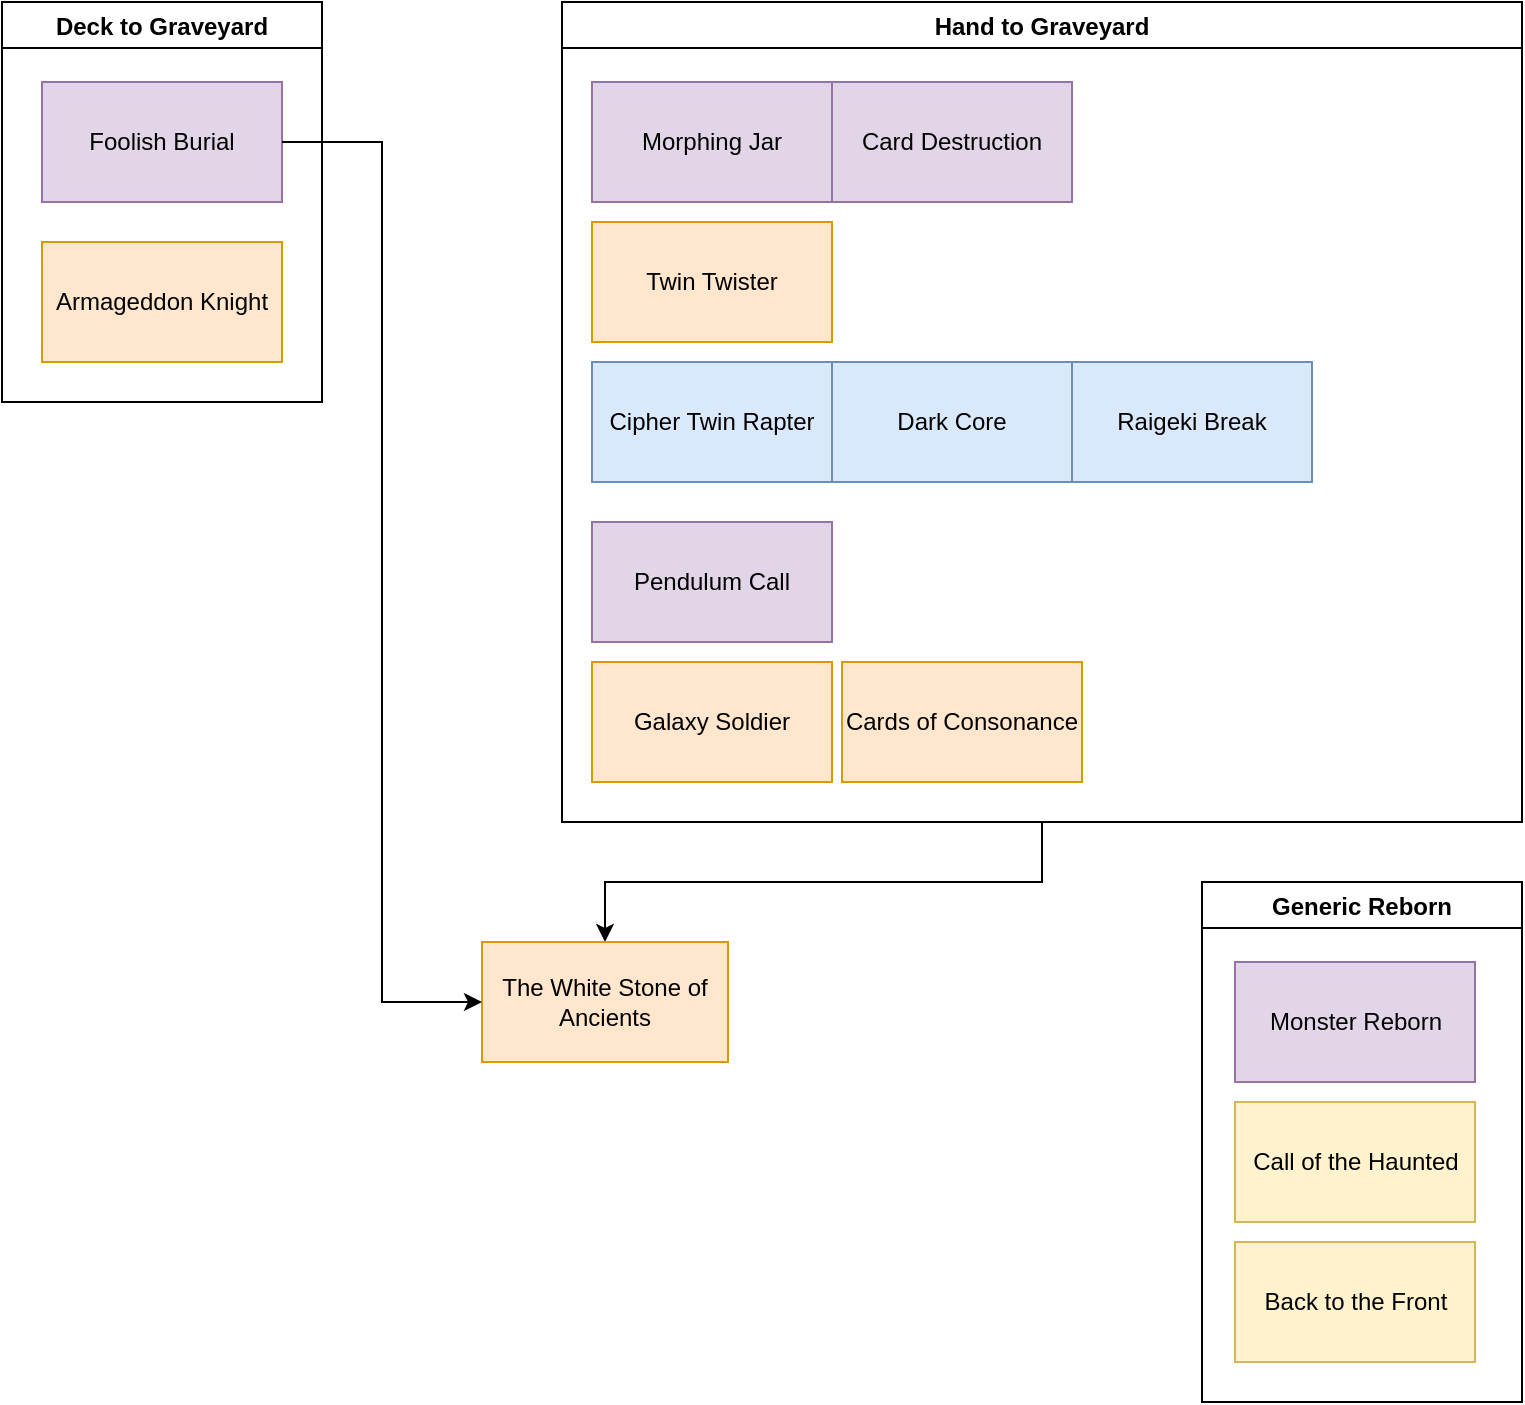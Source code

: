 <mxfile version="20.2.2" type="github" pages="4">
  <diagram id="k3XtddSRICdn5ckGxZP9" name="Graveyard">
    <mxGraphModel dx="1369" dy="844" grid="1" gridSize="10" guides="1" tooltips="1" connect="1" arrows="1" fold="1" page="1" pageScale="1" pageWidth="850" pageHeight="1100" math="0" shadow="0">
      <root>
        <mxCell id="0" />
        <mxCell id="1" parent="0" />
        <mxCell id="qbupHraFLRX2WD-IEX-6-1" value="Deck to Graveyard" style="swimlane;" parent="1" vertex="1">
          <mxGeometry x="40" y="40" width="160" height="200" as="geometry" />
        </mxCell>
        <mxCell id="J6CSg8eaZkPXc1e662Wj-21" value="Foolish Burial" style="whiteSpace=wrap;html=1;fillColor=#e1d5e7;strokeColor=#9673a6;" parent="qbupHraFLRX2WD-IEX-6-1" vertex="1">
          <mxGeometry x="20" y="40" width="120" height="60" as="geometry" />
        </mxCell>
        <mxCell id="qbupHraFLRX2WD-IEX-6-2" value="Armageddon Knight" style="whiteSpace=wrap;html=1;fillColor=#ffe6cc;strokeColor=#d79b00;" parent="qbupHraFLRX2WD-IEX-6-1" vertex="1">
          <mxGeometry x="20" y="120" width="120" height="60" as="geometry" />
        </mxCell>
        <mxCell id="clGFGB4gFXvgcVI6caBt-5" value="" style="edgeStyle=orthogonalEdgeStyle;rounded=0;orthogonalLoop=1;jettySize=auto;html=1;" parent="1" source="qbupHraFLRX2WD-IEX-6-3" target="clGFGB4gFXvgcVI6caBt-2" edge="1">
          <mxGeometry relative="1" as="geometry" />
        </mxCell>
        <mxCell id="qbupHraFLRX2WD-IEX-6-3" value="Hand to Graveyard" style="swimlane;" parent="1" vertex="1">
          <mxGeometry x="320" y="40" width="480" height="410" as="geometry" />
        </mxCell>
        <mxCell id="uOeM7xrh9b_xjBoLv8GL-2" value="Morphing Jar" style="whiteSpace=wrap;html=1;fillColor=#e1d5e7;strokeColor=#9673a6;" parent="qbupHraFLRX2WD-IEX-6-3" vertex="1">
          <mxGeometry x="15" y="40" width="120" height="60" as="geometry" />
        </mxCell>
        <mxCell id="uOeM7xrh9b_xjBoLv8GL-3" value="Raigeki Break" style="whiteSpace=wrap;html=1;fillColor=#dae8fc;strokeColor=#6c8ebf;" parent="qbupHraFLRX2WD-IEX-6-3" vertex="1">
          <mxGeometry x="255" y="180" width="120" height="60" as="geometry" />
        </mxCell>
        <mxCell id="uOeM7xrh9b_xjBoLv8GL-5" value="Dark Core" style="whiteSpace=wrap;html=1;fillColor=#dae8fc;strokeColor=#6c8ebf;" parent="qbupHraFLRX2WD-IEX-6-3" vertex="1">
          <mxGeometry x="135" y="180" width="120" height="60" as="geometry" />
        </mxCell>
        <mxCell id="uOeM7xrh9b_xjBoLv8GL-4" value="Twin Twister" style="whiteSpace=wrap;html=1;fillColor=#ffe6cc;strokeColor=#d79b00;" parent="qbupHraFLRX2WD-IEX-6-3" vertex="1">
          <mxGeometry x="15" y="110" width="120" height="60" as="geometry" />
        </mxCell>
        <mxCell id="uOeM7xrh9b_xjBoLv8GL-1" value="Card Destruction" style="whiteSpace=wrap;html=1;fillColor=#e1d5e7;strokeColor=#9673a6;" parent="qbupHraFLRX2WD-IEX-6-3" vertex="1">
          <mxGeometry x="135" y="40" width="120" height="60" as="geometry" />
        </mxCell>
        <mxCell id="clGFGB4gFXvgcVI6caBt-6" value="Cipher Twin Rapter" style="rounded=0;whiteSpace=wrap;html=1;fillColor=#dae8fc;strokeColor=#6c8ebf;" parent="qbupHraFLRX2WD-IEX-6-3" vertex="1">
          <mxGeometry x="15" y="180" width="120" height="60" as="geometry" />
        </mxCell>
        <mxCell id="clGFGB4gFXvgcVI6caBt-8" value="Cards of Consonance" style="whiteSpace=wrap;html=1;fillColor=#ffe6cc;strokeColor=#d79b00;" parent="qbupHraFLRX2WD-IEX-6-3" vertex="1">
          <mxGeometry x="140" y="330" width="120" height="60" as="geometry" />
        </mxCell>
        <mxCell id="clGFGB4gFXvgcVI6caBt-10" value="Pendulum Call" style="whiteSpace=wrap;html=1;fillColor=#e1d5e7;strokeColor=#9673a6;" parent="qbupHraFLRX2WD-IEX-6-3" vertex="1">
          <mxGeometry x="15" y="260" width="120" height="60" as="geometry" />
        </mxCell>
        <mxCell id="LZvBMNbMAwr3HlE0901q-1" value="Galaxy Soldier" style="whiteSpace=wrap;html=1;fillColor=#ffe6cc;strokeColor=#d79b00;" parent="qbupHraFLRX2WD-IEX-6-3" vertex="1">
          <mxGeometry x="15" y="330" width="120" height="60" as="geometry" />
        </mxCell>
        <mxCell id="clGFGB4gFXvgcVI6caBt-2" value="The White Stone of Ancients" style="whiteSpace=wrap;html=1;fillColor=#ffe6cc;strokeColor=#d79b00;" parent="1" vertex="1">
          <mxGeometry x="280" y="510" width="123" height="60" as="geometry" />
        </mxCell>
        <mxCell id="clGFGB4gFXvgcVI6caBt-4" style="edgeStyle=orthogonalEdgeStyle;rounded=0;orthogonalLoop=1;jettySize=auto;html=1;entryX=0;entryY=0.5;entryDx=0;entryDy=0;" parent="1" source="J6CSg8eaZkPXc1e662Wj-21" target="clGFGB4gFXvgcVI6caBt-2" edge="1">
          <mxGeometry relative="1" as="geometry" />
        </mxCell>
        <mxCell id="Z9cp1-32GliG2KIltxgq-1" value="Generic Reborn" style="swimlane;" parent="1" vertex="1">
          <mxGeometry x="640" y="480" width="160" height="260" as="geometry" />
        </mxCell>
        <mxCell id="Z9cp1-32GliG2KIltxgq-2" value="Monster Reborn" style="whiteSpace=wrap;html=1;fillColor=#e1d5e7;strokeColor=#9673a6;" parent="Z9cp1-32GliG2KIltxgq-1" vertex="1">
          <mxGeometry x="16.5" y="40" width="120" height="60" as="geometry" />
        </mxCell>
        <mxCell id="Z9cp1-32GliG2KIltxgq-3" value="Call of the Haunted" style="whiteSpace=wrap;html=1;fillColor=#fff2cc;strokeColor=#d6b656;" parent="Z9cp1-32GliG2KIltxgq-1" vertex="1">
          <mxGeometry x="16.5" y="110" width="120" height="60" as="geometry" />
        </mxCell>
        <mxCell id="Z9cp1-32GliG2KIltxgq-4" value="Back to the Front" style="whiteSpace=wrap;html=1;fillColor=#fff2cc;strokeColor=#d6b656;" parent="Z9cp1-32GliG2KIltxgq-1" vertex="1">
          <mxGeometry x="16.5" y="180" width="120" height="60" as="geometry" />
        </mxCell>
      </root>
    </mxGraphModel>
  </diagram>
  <diagram id="mfH2ATyb_PeCsaHpSg-w" name="Self Burn">
    <mxGraphModel dx="1369" dy="844" grid="1" gridSize="10" guides="1" tooltips="1" connect="1" arrows="1" fold="1" page="1" pageScale="1" pageWidth="850" pageHeight="1100" math="0" shadow="0">
      <root>
        <mxCell id="0" />
        <mxCell id="1" parent="0" />
        <mxCell id="zVy1A3_LeAhqffGLlYCz-1" value="Hailon, the Timelord" style="whiteSpace=wrap;html=1;" parent="1" vertex="1">
          <mxGeometry x="140" y="20" width="120" height="60" as="geometry" />
        </mxCell>
        <mxCell id="zVy1A3_LeAhqffGLlYCz-2" value="Sadion, the Timelord" style="whiteSpace=wrap;html=1;" parent="1" vertex="1">
          <mxGeometry x="20" y="20" width="120" height="60" as="geometry" />
        </mxCell>
      </root>
    </mxGraphModel>
  </diagram>
  <diagram id="QnMWtF5KrqK0FYUh_TBK" name="Stall">
    <mxGraphModel dx="1369" dy="844" grid="1" gridSize="10" guides="1" tooltips="1" connect="1" arrows="1" fold="1" page="1" pageScale="1" pageWidth="850" pageHeight="1100" math="0" shadow="0">
      <root>
        <mxCell id="0" />
        <mxCell id="1" parent="0" />
        <mxCell id="rAXfOTA7ZakSZnf3as3c-17" value="Pain Stall" style="swimlane;" parent="1" vertex="1">
          <mxGeometry x="220" y="40" width="160" height="120" as="geometry" />
        </mxCell>
        <mxCell id="rAXfOTA7ZakSZnf3as3c-18" value="Kuriphoton" style="whiteSpace=wrap;html=1;fillColor=#dae8fc;strokeColor=#6c8ebf;" parent="rAXfOTA7ZakSZnf3as3c-17" vertex="1">
          <mxGeometry x="20" y="40" width="120" height="60" as="geometry" />
        </mxCell>
        <mxCell id="rAXfOTA7ZakSZnf3as3c-19" value="Generic Stall" style="swimlane;startSize=23;" parent="1" vertex="1">
          <mxGeometry x="40" y="40" width="165" height="320" as="geometry" />
        </mxCell>
        <mxCell id="rAXfOTA7ZakSZnf3as3c-20" value="Swords of Revealing Light" style="whiteSpace=wrap;html=1;fillColor=#ffe6cc;strokeColor=#d79b00;" parent="rAXfOTA7ZakSZnf3as3c-19" vertex="1">
          <mxGeometry x="20" y="110" width="120" height="60" as="geometry" />
        </mxCell>
        <mxCell id="rAXfOTA7ZakSZnf3as3c-21" value="Performapal Kuribohble" style="whiteSpace=wrap;html=1;fillColor=#ffe6cc;strokeColor=#d79b00;" parent="rAXfOTA7ZakSZnf3as3c-19" vertex="1">
          <mxGeometry x="20" y="40" width="120" height="60" as="geometry" />
        </mxCell>
        <mxCell id="rAXfOTA7ZakSZnf3as3c-22" value="Scrap Iron Scarecrow" style="whiteSpace=wrap;html=1;fillColor=#ffe6cc;strokeColor=#d79b00;" parent="rAXfOTA7ZakSZnf3as3c-19" vertex="1">
          <mxGeometry x="20" y="180" width="120" height="60" as="geometry" />
        </mxCell>
        <mxCell id="rAXfOTA7ZakSZnf3as3c-23" value="Threatening Roar" style="whiteSpace=wrap;html=1;fillColor=#ffe6cc;strokeColor=#d79b00;" parent="rAXfOTA7ZakSZnf3as3c-19" vertex="1">
          <mxGeometry x="20" y="240" width="120" height="60" as="geometry" />
        </mxCell>
        <mxCell id="rAXfOTA7ZakSZnf3as3c-25" style="edgeStyle=orthogonalEdgeStyle;rounded=0;orthogonalLoop=1;jettySize=auto;html=1;entryX=1;entryY=0.5;entryDx=0;entryDy=0;" parent="1" source="rAXfOTA7ZakSZnf3as3c-26" target="rAXfOTA7ZakSZnf3as3c-18" edge="1">
          <mxGeometry relative="1" as="geometry" />
        </mxCell>
        <mxCell id="rAXfOTA7ZakSZnf3as3c-26" value="Photon Lizard" style="whiteSpace=wrap;html=1;" parent="1" vertex="1">
          <mxGeometry x="420" y="80" width="120" height="60" as="geometry" />
        </mxCell>
        <mxCell id="DOzGVIViS020-7u8Uz_g-1" value="No-backrow Lock" style="swimlane;" parent="1" vertex="1">
          <mxGeometry x="220" y="180" width="160" height="120" as="geometry" />
        </mxCell>
        <mxCell id="rAXfOTA7ZakSZnf3as3c-24" value="Performapal Rainbow-Five Magician" style="whiteSpace=wrap;html=1;fillColor=#ffe6cc;strokeColor=#d79b00;" parent="DOzGVIViS020-7u8Uz_g-1" vertex="1">
          <mxGeometry x="20" y="40" width="120" height="60" as="geometry" />
        </mxCell>
        <mxCell id="rAXfOTA7ZakSZnf3as3c-27" style="edgeStyle=orthogonalEdgeStyle;rounded=0;orthogonalLoop=1;jettySize=auto;html=1;entryX=1;entryY=0.5;entryDx=0;entryDy=0;" parent="DOzGVIViS020-7u8Uz_g-1" source="rAXfOTA7ZakSZnf3as3c-28" target="rAXfOTA7ZakSZnf3as3c-24" edge="1">
          <mxGeometry relative="1" as="geometry" />
        </mxCell>
        <mxCell id="rAXfOTA7ZakSZnf3as3c-28" value="Performapal Skullcrobat Joker" style="whiteSpace=wrap;html=1;fillColor=#ffe6cc;strokeColor=#d79b00;" parent="DOzGVIViS020-7u8Uz_g-1" vertex="1">
          <mxGeometry x="200" y="40" width="120" height="60" as="geometry" />
        </mxCell>
        <mxCell id="dWCkHnci0wjsMXQ-FrML-1" value="Power of the Guardians" style="whiteSpace=wrap;html=1;fillColor=#ffe6cc;strokeColor=#d79b00;" parent="1" vertex="1">
          <mxGeometry x="240" y="320" width="120" height="60" as="geometry" />
        </mxCell>
      </root>
    </mxGraphModel>
  </diagram>
  <diagram id="HICYTY_WnGkBhufambNa" name="Trap">
    <mxGraphModel dx="1369" dy="844" grid="1" gridSize="10" guides="1" tooltips="1" connect="1" arrows="1" fold="1" page="1" pageScale="1" pageWidth="850" pageHeight="1100" math="0" shadow="0">
      <root>
        <mxCell id="0" />
        <mxCell id="1" parent="0" />
        <mxCell id="QJDfiZRoA8MB2LWT1q32-1" value="Junk Collector" style="whiteSpace=wrap;html=1;fillColor=#ffe6cc;strokeColor=#d79b00;" parent="1" vertex="1">
          <mxGeometry x="40" y="330" width="120" height="60" as="geometry" />
        </mxCell>
        <mxCell id="QJDfiZRoA8MB2LWT1q32-2" style="edgeStyle=orthogonalEdgeStyle;rounded=0;orthogonalLoop=1;jettySize=auto;html=1;entryX=0;entryY=0.5;entryDx=0;entryDy=0;" parent="1" source="QJDfiZRoA8MB2LWT1q32-3" target="QJDfiZRoA8MB2LWT1q32-8" edge="1">
          <mxGeometry relative="1" as="geometry" />
        </mxCell>
        <mxCell id="QJDfiZRoA8MB2LWT1q32-3" value="Eldlich the Golden Lord" style="whiteSpace=wrap;html=1;fillColor=#e1d5e7;strokeColor=#9673a6;" parent="1" vertex="1">
          <mxGeometry x="40" y="200" width="120" height="60" as="geometry" />
        </mxCell>
        <mxCell id="QJDfiZRoA8MB2LWT1q32-4" value="Lord of Prisons" style="whiteSpace=wrap;html=1;fillColor=#e1d5e7;strokeColor=#9673a6;" parent="1" vertex="1">
          <mxGeometry x="40" y="40" width="120" height="60" as="geometry" />
        </mxCell>
        <mxCell id="QJDfiZRoA8MB2LWT1q32-5" style="edgeStyle=orthogonalEdgeStyle;rounded=0;orthogonalLoop=1;jettySize=auto;html=1;" parent="1" source="QJDfiZRoA8MB2LWT1q32-6" target="QJDfiZRoA8MB2LWT1q32-3" edge="1">
          <mxGeometry relative="1" as="geometry" />
        </mxCell>
        <mxCell id="QJDfiZRoA8MB2LWT1q32-6" value="Foolish Burial" style="whiteSpace=wrap;html=1;fillColor=#e1d5e7;strokeColor=#9673a6;" parent="1" vertex="1">
          <mxGeometry x="40" y="120" width="120" height="60" as="geometry" />
        </mxCell>
        <mxCell id="QJDfiZRoA8MB2LWT1q32-7" value="Jar of Greed" style="whiteSpace=wrap;html=1;fillColor=#dae8fc;strokeColor=#6c8ebf;" parent="1" vertex="1">
          <mxGeometry x="320" y="40" width="120" height="60" as="geometry" />
        </mxCell>
        <mxCell id="QJDfiZRoA8MB2LWT1q32-8" value="Torrential Tribute" style="whiteSpace=wrap;html=1;fillColor=#dae8fc;strokeColor=#6c8ebf;" parent="1" vertex="1">
          <mxGeometry x="178.5" y="200" width="120" height="60" as="geometry" />
        </mxCell>
        <mxCell id="al7HE_oR9A0Hs1WTS6SA-1" value="Heavy Storm Duster" style="whiteSpace=wrap;html=1;fillColor=#ffe6cc;strokeColor=#d79b00;" parent="1" vertex="1">
          <mxGeometry x="180" y="330" width="120" height="60" as="geometry" />
        </mxCell>
        <mxCell id="fLGYMQqxg9ot6y7gQTgD-2" style="edgeStyle=orthogonalEdgeStyle;rounded=0;orthogonalLoop=1;jettySize=auto;html=1;" parent="1" source="fLGYMQqxg9ot6y7gQTgD-1" target="QJDfiZRoA8MB2LWT1q32-4" edge="1">
          <mxGeometry relative="1" as="geometry" />
        </mxCell>
        <mxCell id="fLGYMQqxg9ot6y7gQTgD-1" value="Scrap Iron Scarecrow" style="whiteSpace=wrap;html=1;fillColor=#ffe6cc;strokeColor=#d79b00;" parent="1" vertex="1">
          <mxGeometry x="180" y="40" width="120" height="60" as="geometry" />
        </mxCell>
      </root>
    </mxGraphModel>
  </diagram>
</mxfile>

